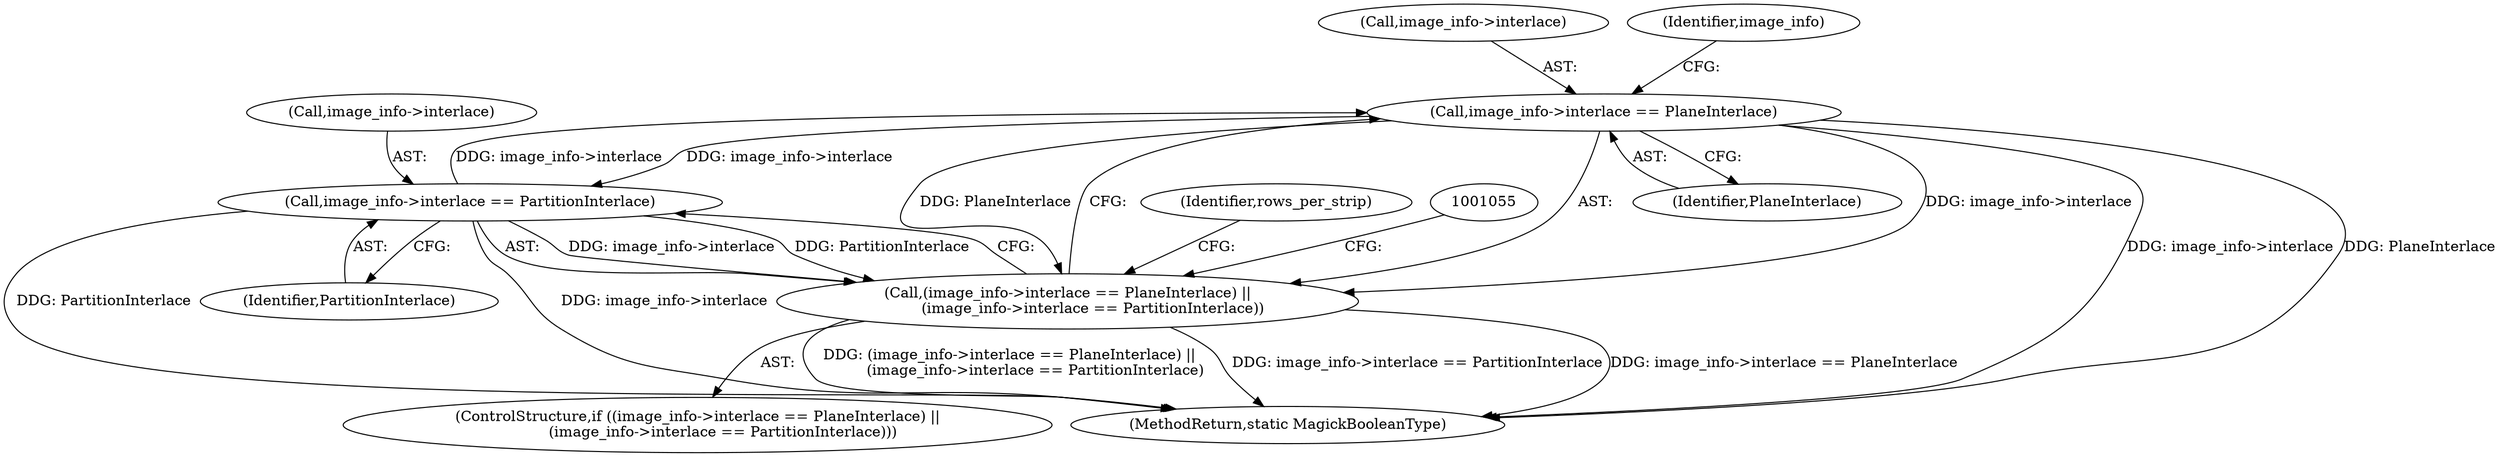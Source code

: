 digraph "0_ImageMagick_f983dcdf9c178e0cbc49608a78713c5669aa1bb5@pointer" {
"1001044" [label="(Call,image_info->interlace == PlaneInterlace)"];
"1001049" [label="(Call,image_info->interlace == PartitionInterlace)"];
"1001044" [label="(Call,image_info->interlace == PlaneInterlace)"];
"1001043" [label="(Call,(image_info->interlace == PlaneInterlace) ||\n           (image_info->interlace == PartitionInterlace))"];
"1002792" [label="(MethodReturn,static MagickBooleanType)"];
"1001049" [label="(Call,image_info->interlace == PartitionInterlace)"];
"1001061" [label="(Identifier,rows_per_strip)"];
"1001045" [label="(Call,image_info->interlace)"];
"1001044" [label="(Call,image_info->interlace == PlaneInterlace)"];
"1001042" [label="(ControlStructure,if ((image_info->interlace == PlaneInterlace) ||\n           (image_info->interlace == PartitionInterlace)))"];
"1001043" [label="(Call,(image_info->interlace == PlaneInterlace) ||\n           (image_info->interlace == PartitionInterlace))"];
"1001053" [label="(Identifier,PartitionInterlace)"];
"1001050" [label="(Call,image_info->interlace)"];
"1001051" [label="(Identifier,image_info)"];
"1001048" [label="(Identifier,PlaneInterlace)"];
"1001044" -> "1001043"  [label="AST: "];
"1001044" -> "1001048"  [label="CFG: "];
"1001045" -> "1001044"  [label="AST: "];
"1001048" -> "1001044"  [label="AST: "];
"1001051" -> "1001044"  [label="CFG: "];
"1001043" -> "1001044"  [label="CFG: "];
"1001044" -> "1002792"  [label="DDG: image_info->interlace"];
"1001044" -> "1002792"  [label="DDG: PlaneInterlace"];
"1001044" -> "1001043"  [label="DDG: image_info->interlace"];
"1001044" -> "1001043"  [label="DDG: PlaneInterlace"];
"1001049" -> "1001044"  [label="DDG: image_info->interlace"];
"1001044" -> "1001049"  [label="DDG: image_info->interlace"];
"1001049" -> "1001043"  [label="AST: "];
"1001049" -> "1001053"  [label="CFG: "];
"1001050" -> "1001049"  [label="AST: "];
"1001053" -> "1001049"  [label="AST: "];
"1001043" -> "1001049"  [label="CFG: "];
"1001049" -> "1002792"  [label="DDG: image_info->interlace"];
"1001049" -> "1002792"  [label="DDG: PartitionInterlace"];
"1001049" -> "1001043"  [label="DDG: image_info->interlace"];
"1001049" -> "1001043"  [label="DDG: PartitionInterlace"];
"1001043" -> "1001042"  [label="AST: "];
"1001055" -> "1001043"  [label="CFG: "];
"1001061" -> "1001043"  [label="CFG: "];
"1001043" -> "1002792"  [label="DDG: image_info->interlace == PartitionInterlace"];
"1001043" -> "1002792"  [label="DDG: image_info->interlace == PlaneInterlace"];
"1001043" -> "1002792"  [label="DDG: (image_info->interlace == PlaneInterlace) ||\n           (image_info->interlace == PartitionInterlace)"];
}
